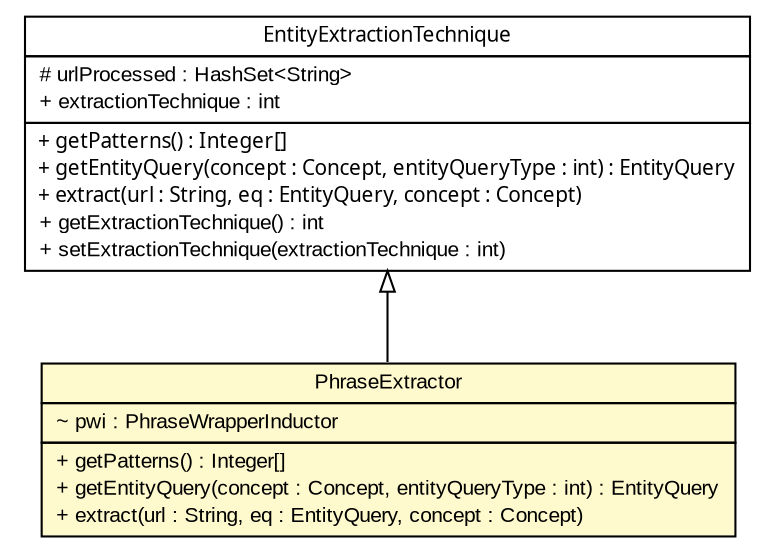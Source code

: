 #!/usr/local/bin/dot
#
# Class diagram 
# Generated by UMLGraph version 5.2 (http://www.umlgraph.org/)
#

digraph G {
	edge [fontname="arial",fontsize=10,labelfontname="arial",labelfontsize=10];
	node [fontname="arial",fontsize=10,shape=plaintext];
	nodesep=0.25;
	ranksep=0.5;
	// tud.iir.extraction.entity.PhraseExtractor
	c23513 [label=<<table title="tud.iir.extraction.entity.PhraseExtractor" border="0" cellborder="1" cellspacing="0" cellpadding="2" port="p" bgcolor="lemonChiffon" href="./PhraseExtractor.html">
		<tr><td><table border="0" cellspacing="0" cellpadding="1">
<tr><td align="center" balign="center"> PhraseExtractor </td></tr>
		</table></td></tr>
		<tr><td><table border="0" cellspacing="0" cellpadding="1">
<tr><td align="left" balign="left"> ~ pwi : PhraseWrapperInductor </td></tr>
		</table></td></tr>
		<tr><td><table border="0" cellspacing="0" cellpadding="1">
<tr><td align="left" balign="left"> + getPatterns() : Integer[] </td></tr>
<tr><td align="left" balign="left"> + getEntityQuery(concept : Concept, entityQueryType : int) : EntityQuery </td></tr>
<tr><td align="left" balign="left"> + extract(url : String, eq : EntityQuery, concept : Concept) </td></tr>
		</table></td></tr>
		</table>>, fontname="arial", fontcolor="black", fontsize=10.0];
	// tud.iir.extraction.entity.EntityExtractionTechnique
	c23522 [label=<<table title="tud.iir.extraction.entity.EntityExtractionTechnique" border="0" cellborder="1" cellspacing="0" cellpadding="2" port="p" href="./EntityExtractionTechnique.html">
		<tr><td><table border="0" cellspacing="0" cellpadding="1">
<tr><td align="center" balign="center"><font face="ariali"> EntityExtractionTechnique </font></td></tr>
		</table></td></tr>
		<tr><td><table border="0" cellspacing="0" cellpadding="1">
<tr><td align="left" balign="left"> # urlProcessed : HashSet&lt;String&gt; </td></tr>
<tr><td align="left" balign="left"> + extractionTechnique : int </td></tr>
		</table></td></tr>
		<tr><td><table border="0" cellspacing="0" cellpadding="1">
<tr><td align="left" balign="left"><font face="ariali" point-size="10.0"> + getPatterns() : Integer[] </font></td></tr>
<tr><td align="left" balign="left"><font face="ariali" point-size="10.0"> + getEntityQuery(concept : Concept, entityQueryType : int) : EntityQuery </font></td></tr>
<tr><td align="left" balign="left"><font face="ariali" point-size="10.0"> + extract(url : String, eq : EntityQuery, concept : Concept) </font></td></tr>
<tr><td align="left" balign="left"> + getExtractionTechnique() : int </td></tr>
<tr><td align="left" balign="left"> + setExtractionTechnique(extractionTechnique : int) </td></tr>
		</table></td></tr>
		</table>>, fontname="arial", fontcolor="black", fontsize=10.0];
	//tud.iir.extraction.entity.PhraseExtractor extends tud.iir.extraction.entity.EntityExtractionTechnique
	c23522:p -> c23513:p [dir=back,arrowtail=empty];
}

